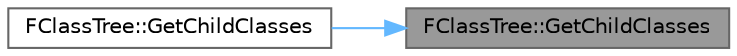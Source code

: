 digraph "FClassTree::GetChildClasses"
{
 // INTERACTIVE_SVG=YES
 // LATEX_PDF_SIZE
  bgcolor="transparent";
  edge [fontname=Helvetica,fontsize=10,labelfontname=Helvetica,labelfontsize=10];
  node [fontname=Helvetica,fontsize=10,shape=box,height=0.2,width=0.4];
  rankdir="RL";
  Node1 [id="Node000001",label="FClassTree::GetChildClasses",height=0.2,width=0.4,color="gray40", fillcolor="grey60", style="filled", fontcolor="black",tooltip="Retrieve the child nodes of this node."];
  Node1 -> Node2 [id="edge1_Node000001_Node000002",dir="back",color="steelblue1",style="solid",tooltip=" "];
  Node2 [id="Node000002",label="FClassTree::GetChildClasses",height=0.2,width=0.4,color="grey40", fillcolor="white", style="filled",URL="$de/d1f/classFClassTree.html#a16e0b81c46ca784c62b1d4d58b55f28d",tooltip="Retrieve the child nodes of this node that match the flags specified."];
}
